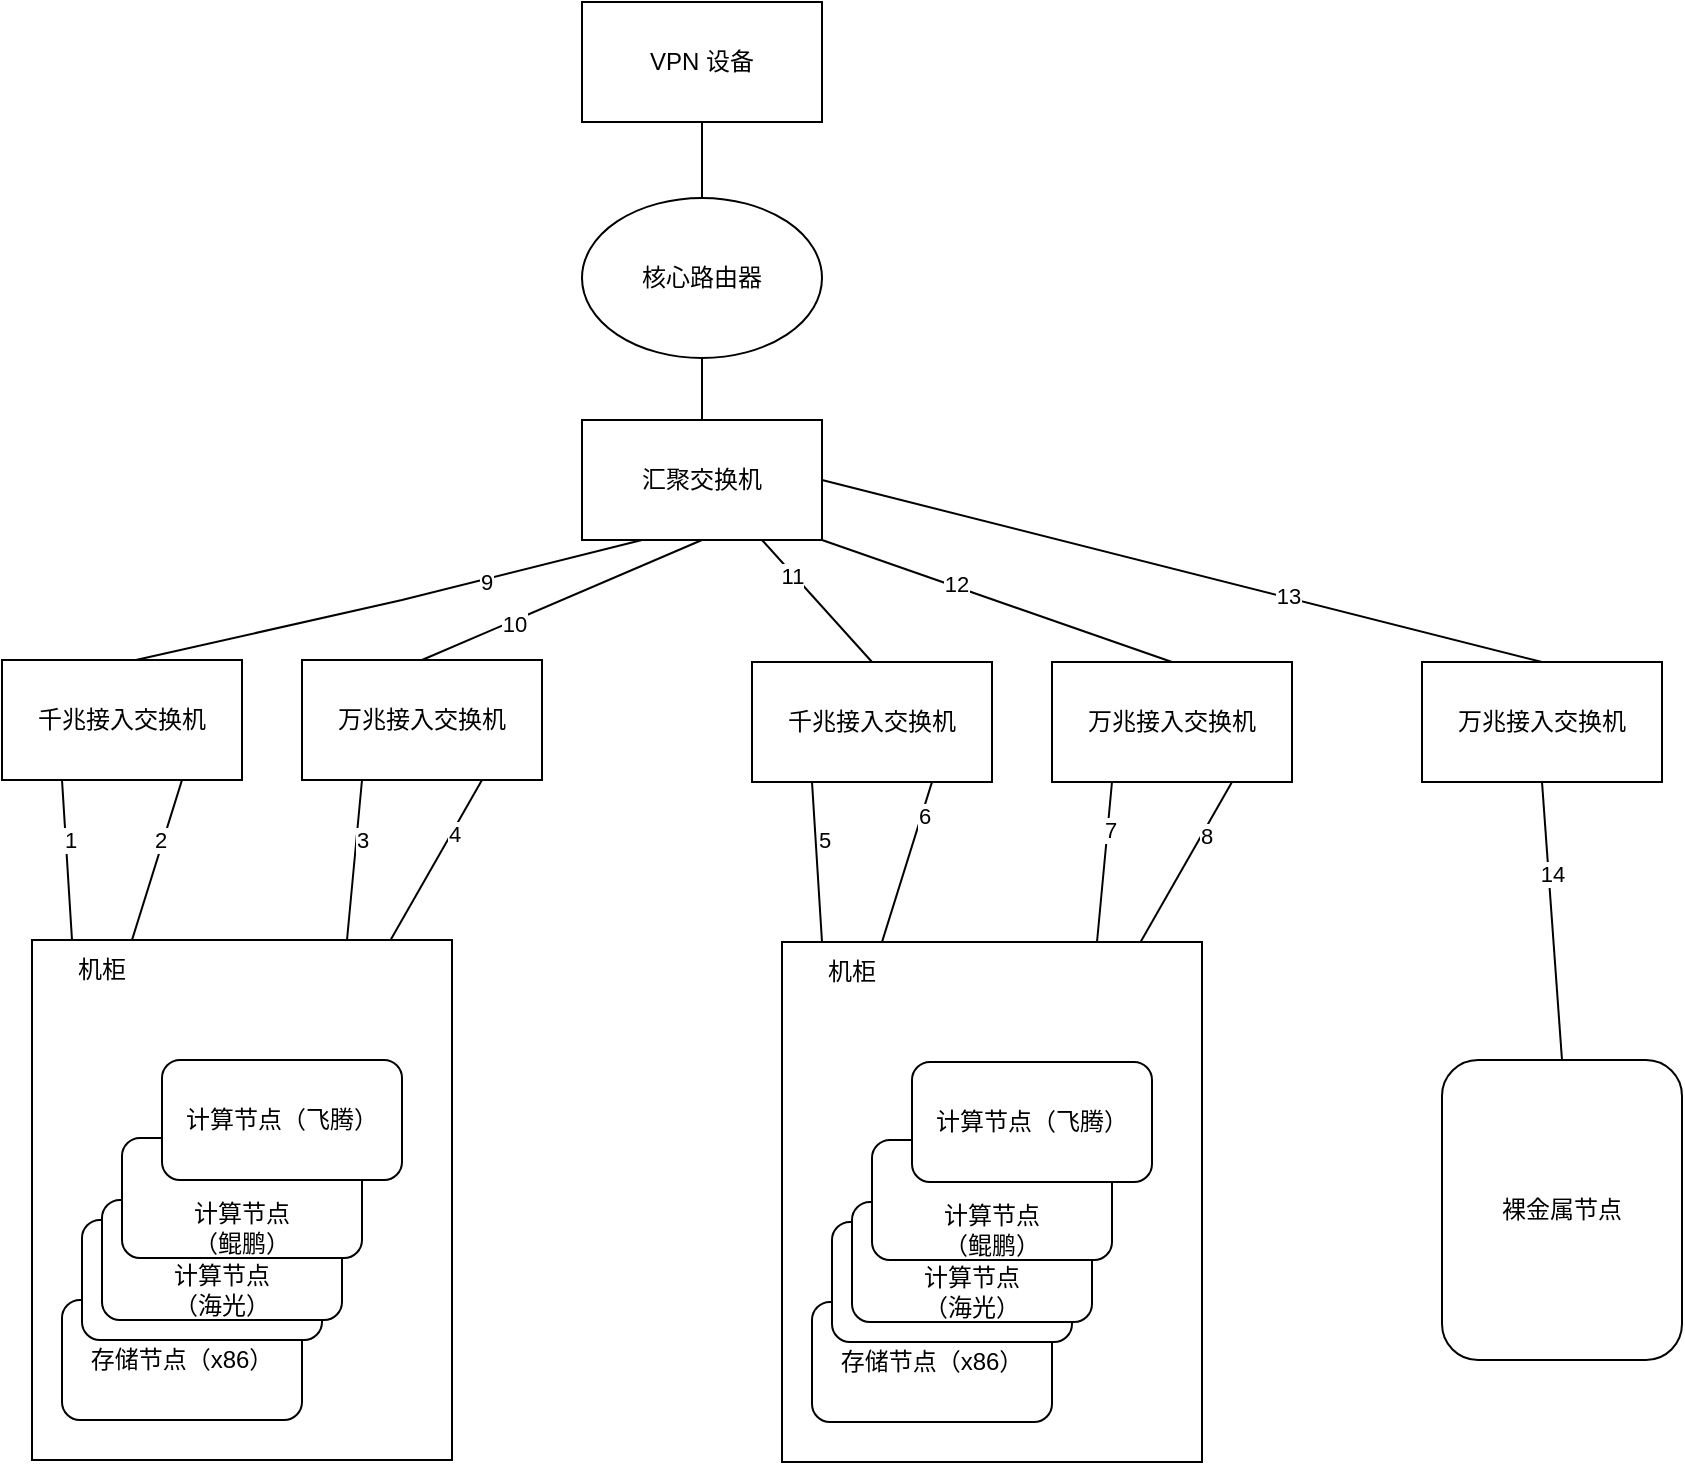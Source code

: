 <mxfile version="21.3.2" type="github">
  <diagram name="Page-1" id="O1ye7up01df49pl_UAR4">
    <mxGraphModel dx="1434" dy="1933" grid="1" gridSize="10" guides="1" tooltips="1" connect="1" arrows="1" fold="1" page="1" pageScale="1" pageWidth="827" pageHeight="1169" math="0" shadow="0">
      <root>
        <mxCell id="0" />
        <mxCell id="1" parent="0" />
        <mxCell id="qd1AUvaqK25Ui6o2QA2--8" value="" style="rounded=0;whiteSpace=wrap;html=1;" parent="1" vertex="1">
          <mxGeometry x="135" y="180" width="210" height="260" as="geometry" />
        </mxCell>
        <mxCell id="qd1AUvaqK25Ui6o2QA2--1" value="存储节点（x86）" style="rounded=1;whiteSpace=wrap;html=1;" parent="1" vertex="1">
          <mxGeometry x="150" y="360" width="120" height="60" as="geometry" />
        </mxCell>
        <mxCell id="qd1AUvaqK25Ui6o2QA2--2" value="" style="rounded=1;whiteSpace=wrap;html=1;" parent="1" vertex="1">
          <mxGeometry x="160" y="320" width="120" height="60" as="geometry" />
        </mxCell>
        <mxCell id="qd1AUvaqK25Ui6o2QA2--3" value="" style="rounded=1;whiteSpace=wrap;html=1;" parent="1" vertex="1">
          <mxGeometry x="170" y="310" width="120" height="60" as="geometry" />
        </mxCell>
        <mxCell id="qd1AUvaqK25Ui6o2QA2--4" value="" style="rounded=1;whiteSpace=wrap;html=1;" parent="1" vertex="1">
          <mxGeometry x="180" y="279" width="120" height="60" as="geometry" />
        </mxCell>
        <mxCell id="qd1AUvaqK25Ui6o2QA2--5" value="计算节点（飞腾）" style="rounded=1;whiteSpace=wrap;html=1;" parent="1" vertex="1">
          <mxGeometry x="200" y="240" width="120" height="60" as="geometry" />
        </mxCell>
        <mxCell id="qd1AUvaqK25Ui6o2QA2--6" value="计算节点（鲲鹏）" style="text;html=1;strokeColor=none;fillColor=none;align=center;verticalAlign=middle;whiteSpace=wrap;rounded=0;" parent="1" vertex="1">
          <mxGeometry x="210" y="309" width="60" height="30" as="geometry" />
        </mxCell>
        <mxCell id="qd1AUvaqK25Ui6o2QA2--7" value="计算节点（海光）" style="text;html=1;strokeColor=none;fillColor=none;align=center;verticalAlign=middle;whiteSpace=wrap;rounded=0;" parent="1" vertex="1">
          <mxGeometry x="200" y="340" width="60" height="30" as="geometry" />
        </mxCell>
        <mxCell id="qd1AUvaqK25Ui6o2QA2--9" value="机柜" style="text;html=1;strokeColor=none;fillColor=none;align=center;verticalAlign=middle;whiteSpace=wrap;rounded=0;" parent="1" vertex="1">
          <mxGeometry x="140" y="180" width="60" height="30" as="geometry" />
        </mxCell>
        <mxCell id="qd1AUvaqK25Ui6o2QA2--10" value="万兆接入交换机" style="rounded=0;whiteSpace=wrap;html=1;" parent="1" vertex="1">
          <mxGeometry x="270" y="40" width="120" height="60" as="geometry" />
        </mxCell>
        <mxCell id="qd1AUvaqK25Ui6o2QA2--12" value="汇聚交换机" style="rounded=0;whiteSpace=wrap;html=1;" parent="1" vertex="1">
          <mxGeometry x="410" y="-80" width="120" height="60" as="geometry" />
        </mxCell>
        <mxCell id="qd1AUvaqK25Ui6o2QA2--13" value="千兆接入交换机" style="rounded=0;whiteSpace=wrap;html=1;" parent="1" vertex="1">
          <mxGeometry x="120" y="40" width="120" height="60" as="geometry" />
        </mxCell>
        <mxCell id="qd1AUvaqK25Ui6o2QA2--15" value="核心路由器" style="ellipse;whiteSpace=wrap;html=1;" parent="1" vertex="1">
          <mxGeometry x="410" y="-191" width="120" height="80" as="geometry" />
        </mxCell>
        <mxCell id="qd1AUvaqK25Ui6o2QA2--25" value="VPN 设备" style="rounded=0;whiteSpace=wrap;html=1;" parent="1" vertex="1">
          <mxGeometry x="410" y="-289" width="120" height="60" as="geometry" />
        </mxCell>
        <mxCell id="qd1AUvaqK25Ui6o2QA2--26" value="" style="endArrow=none;html=1;rounded=0;entryX=0.25;entryY=1;entryDx=0;entryDy=0;exitX=0.25;exitY=0;exitDx=0;exitDy=0;" parent="1" source="qd1AUvaqK25Ui6o2QA2--9" target="qd1AUvaqK25Ui6o2QA2--13" edge="1">
          <mxGeometry width="50" height="50" relative="1" as="geometry">
            <mxPoint x="490" y="380" as="sourcePoint" />
            <mxPoint x="540" y="330" as="targetPoint" />
          </mxGeometry>
        </mxCell>
        <mxCell id="qd1AUvaqK25Ui6o2QA2--72" value="1" style="edgeLabel;html=1;align=center;verticalAlign=middle;resizable=0;points=[];" parent="qd1AUvaqK25Ui6o2QA2--26" vertex="1" connectable="0">
          <mxGeometry x="0.247" y="-2" relative="1" as="geometry">
            <mxPoint as="offset" />
          </mxGeometry>
        </mxCell>
        <mxCell id="qd1AUvaqK25Ui6o2QA2--27" value="" style="endArrow=none;html=1;rounded=0;entryX=0.75;entryY=1;entryDx=0;entryDy=0;exitX=0.75;exitY=0;exitDx=0;exitDy=0;" parent="1" source="qd1AUvaqK25Ui6o2QA2--9" target="qd1AUvaqK25Ui6o2QA2--13" edge="1">
          <mxGeometry width="50" height="50" relative="1" as="geometry">
            <mxPoint x="490" y="380" as="sourcePoint" />
            <mxPoint x="540" y="330" as="targetPoint" />
          </mxGeometry>
        </mxCell>
        <mxCell id="qd1AUvaqK25Ui6o2QA2--73" value="2" style="edgeLabel;html=1;align=center;verticalAlign=middle;resizable=0;points=[];" parent="qd1AUvaqK25Ui6o2QA2--27" vertex="1" connectable="0">
          <mxGeometry x="0.238" y="2" relative="1" as="geometry">
            <mxPoint as="offset" />
          </mxGeometry>
        </mxCell>
        <mxCell id="qd1AUvaqK25Ui6o2QA2--28" value="" style="endArrow=none;html=1;rounded=0;entryX=0.25;entryY=1;entryDx=0;entryDy=0;exitX=0.75;exitY=0;exitDx=0;exitDy=0;" parent="1" source="qd1AUvaqK25Ui6o2QA2--8" target="qd1AUvaqK25Ui6o2QA2--10" edge="1">
          <mxGeometry width="50" height="50" relative="1" as="geometry">
            <mxPoint x="490" y="380" as="sourcePoint" />
            <mxPoint x="540" y="330" as="targetPoint" />
          </mxGeometry>
        </mxCell>
        <mxCell id="qd1AUvaqK25Ui6o2QA2--74" value="3" style="edgeLabel;html=1;align=center;verticalAlign=middle;resizable=0;points=[];" parent="qd1AUvaqK25Ui6o2QA2--28" vertex="1" connectable="0">
          <mxGeometry x="0.257" y="-3" relative="1" as="geometry">
            <mxPoint as="offset" />
          </mxGeometry>
        </mxCell>
        <mxCell id="qd1AUvaqK25Ui6o2QA2--29" value="" style="endArrow=none;html=1;rounded=0;entryX=0.75;entryY=1;entryDx=0;entryDy=0;" parent="1" source="qd1AUvaqK25Ui6o2QA2--8" target="qd1AUvaqK25Ui6o2QA2--10" edge="1">
          <mxGeometry width="50" height="50" relative="1" as="geometry">
            <mxPoint x="490" y="380" as="sourcePoint" />
            <mxPoint x="540" y="330" as="targetPoint" />
          </mxGeometry>
        </mxCell>
        <mxCell id="qd1AUvaqK25Ui6o2QA2--75" value="4" style="edgeLabel;html=1;align=center;verticalAlign=middle;resizable=0;points=[];" parent="qd1AUvaqK25Ui6o2QA2--29" vertex="1" connectable="0">
          <mxGeometry x="0.34" y="-1" relative="1" as="geometry">
            <mxPoint as="offset" />
          </mxGeometry>
        </mxCell>
        <mxCell id="qd1AUvaqK25Ui6o2QA2--30" value="" style="rounded=0;whiteSpace=wrap;html=1;" parent="1" vertex="1">
          <mxGeometry x="510" y="181" width="210" height="260" as="geometry" />
        </mxCell>
        <mxCell id="qd1AUvaqK25Ui6o2QA2--31" value="存储节点（x86）" style="rounded=1;whiteSpace=wrap;html=1;" parent="1" vertex="1">
          <mxGeometry x="525" y="361" width="120" height="60" as="geometry" />
        </mxCell>
        <mxCell id="qd1AUvaqK25Ui6o2QA2--32" value="" style="rounded=1;whiteSpace=wrap;html=1;" parent="1" vertex="1">
          <mxGeometry x="535" y="321" width="120" height="60" as="geometry" />
        </mxCell>
        <mxCell id="qd1AUvaqK25Ui6o2QA2--33" value="" style="rounded=1;whiteSpace=wrap;html=1;" parent="1" vertex="1">
          <mxGeometry x="545" y="311" width="120" height="60" as="geometry" />
        </mxCell>
        <mxCell id="qd1AUvaqK25Ui6o2QA2--34" value="" style="rounded=1;whiteSpace=wrap;html=1;" parent="1" vertex="1">
          <mxGeometry x="555" y="280" width="120" height="60" as="geometry" />
        </mxCell>
        <mxCell id="qd1AUvaqK25Ui6o2QA2--35" value="计算节点（飞腾）" style="rounded=1;whiteSpace=wrap;html=1;" parent="1" vertex="1">
          <mxGeometry x="575" y="241" width="120" height="60" as="geometry" />
        </mxCell>
        <mxCell id="qd1AUvaqK25Ui6o2QA2--36" value="计算节点（鲲鹏）" style="text;html=1;strokeColor=none;fillColor=none;align=center;verticalAlign=middle;whiteSpace=wrap;rounded=0;" parent="1" vertex="1">
          <mxGeometry x="585" y="310" width="60" height="30" as="geometry" />
        </mxCell>
        <mxCell id="qd1AUvaqK25Ui6o2QA2--37" value="计算节点（海光）" style="text;html=1;strokeColor=none;fillColor=none;align=center;verticalAlign=middle;whiteSpace=wrap;rounded=0;" parent="1" vertex="1">
          <mxGeometry x="575" y="341" width="60" height="30" as="geometry" />
        </mxCell>
        <mxCell id="qd1AUvaqK25Ui6o2QA2--38" value="机柜" style="text;html=1;strokeColor=none;fillColor=none;align=center;verticalAlign=middle;whiteSpace=wrap;rounded=0;" parent="1" vertex="1">
          <mxGeometry x="515" y="181" width="60" height="30" as="geometry" />
        </mxCell>
        <mxCell id="qd1AUvaqK25Ui6o2QA2--39" value="万兆接入交换机" style="rounded=0;whiteSpace=wrap;html=1;" parent="1" vertex="1">
          <mxGeometry x="645" y="41" width="120" height="60" as="geometry" />
        </mxCell>
        <mxCell id="qd1AUvaqK25Ui6o2QA2--40" value="千兆接入交换机" style="rounded=0;whiteSpace=wrap;html=1;" parent="1" vertex="1">
          <mxGeometry x="495" y="41" width="120" height="60" as="geometry" />
        </mxCell>
        <mxCell id="qd1AUvaqK25Ui6o2QA2--41" value="" style="endArrow=none;html=1;rounded=0;entryX=0.25;entryY=1;entryDx=0;entryDy=0;exitX=0.25;exitY=0;exitDx=0;exitDy=0;" parent="1" source="qd1AUvaqK25Ui6o2QA2--38" target="qd1AUvaqK25Ui6o2QA2--40" edge="1">
          <mxGeometry width="50" height="50" relative="1" as="geometry">
            <mxPoint x="865" y="381" as="sourcePoint" />
            <mxPoint x="915" y="331" as="targetPoint" />
          </mxGeometry>
        </mxCell>
        <mxCell id="qd1AUvaqK25Ui6o2QA2--76" value="5" style="edgeLabel;html=1;align=center;verticalAlign=middle;resizable=0;points=[];" parent="qd1AUvaqK25Ui6o2QA2--41" vertex="1" connectable="0">
          <mxGeometry x="0.269" y="-4" relative="1" as="geometry">
            <mxPoint as="offset" />
          </mxGeometry>
        </mxCell>
        <mxCell id="qd1AUvaqK25Ui6o2QA2--42" value="" style="endArrow=none;html=1;rounded=0;entryX=0.75;entryY=1;entryDx=0;entryDy=0;exitX=0.75;exitY=0;exitDx=0;exitDy=0;" parent="1" source="qd1AUvaqK25Ui6o2QA2--38" target="qd1AUvaqK25Ui6o2QA2--40" edge="1">
          <mxGeometry width="50" height="50" relative="1" as="geometry">
            <mxPoint x="865" y="381" as="sourcePoint" />
            <mxPoint x="915" y="331" as="targetPoint" />
          </mxGeometry>
        </mxCell>
        <mxCell id="qd1AUvaqK25Ui6o2QA2--77" value="6" style="edgeLabel;html=1;align=center;verticalAlign=middle;resizable=0;points=[];" parent="qd1AUvaqK25Ui6o2QA2--42" vertex="1" connectable="0">
          <mxGeometry x="0.584" y="-1" relative="1" as="geometry">
            <mxPoint as="offset" />
          </mxGeometry>
        </mxCell>
        <mxCell id="qd1AUvaqK25Ui6o2QA2--43" value="" style="endArrow=none;html=1;rounded=0;entryX=0.25;entryY=1;entryDx=0;entryDy=0;exitX=0.75;exitY=0;exitDx=0;exitDy=0;" parent="1" source="qd1AUvaqK25Ui6o2QA2--30" target="qd1AUvaqK25Ui6o2QA2--39" edge="1">
          <mxGeometry width="50" height="50" relative="1" as="geometry">
            <mxPoint x="865" y="381" as="sourcePoint" />
            <mxPoint x="915" y="331" as="targetPoint" />
          </mxGeometry>
        </mxCell>
        <mxCell id="qd1AUvaqK25Ui6o2QA2--78" value="7" style="edgeLabel;html=1;align=center;verticalAlign=middle;resizable=0;points=[];" parent="qd1AUvaqK25Ui6o2QA2--43" vertex="1" connectable="0">
          <mxGeometry x="0.403" y="-1" relative="1" as="geometry">
            <mxPoint as="offset" />
          </mxGeometry>
        </mxCell>
        <mxCell id="qd1AUvaqK25Ui6o2QA2--44" value="" style="endArrow=none;html=1;rounded=0;entryX=0.75;entryY=1;entryDx=0;entryDy=0;" parent="1" source="qd1AUvaqK25Ui6o2QA2--30" target="qd1AUvaqK25Ui6o2QA2--39" edge="1">
          <mxGeometry width="50" height="50" relative="1" as="geometry">
            <mxPoint x="865" y="381" as="sourcePoint" />
            <mxPoint x="915" y="331" as="targetPoint" />
          </mxGeometry>
        </mxCell>
        <mxCell id="qd1AUvaqK25Ui6o2QA2--79" value="8" style="edgeLabel;html=1;align=center;verticalAlign=middle;resizable=0;points=[];" parent="qd1AUvaqK25Ui6o2QA2--44" vertex="1" connectable="0">
          <mxGeometry x="0.351" y="-2" relative="1" as="geometry">
            <mxPoint as="offset" />
          </mxGeometry>
        </mxCell>
        <mxCell id="qd1AUvaqK25Ui6o2QA2--45" value="" style="endArrow=none;html=1;rounded=0;entryX=0.25;entryY=1;entryDx=0;entryDy=0;exitX=0.558;exitY=0;exitDx=0;exitDy=0;exitPerimeter=0;" parent="1" source="qd1AUvaqK25Ui6o2QA2--13" target="qd1AUvaqK25Ui6o2QA2--12" edge="1">
          <mxGeometry width="50" height="50" relative="1" as="geometry">
            <mxPoint x="490" y="180" as="sourcePoint" />
            <mxPoint x="540" y="130" as="targetPoint" />
            <Array as="points">
              <mxPoint x="320" y="10" />
            </Array>
          </mxGeometry>
        </mxCell>
        <mxCell id="qd1AUvaqK25Ui6o2QA2--80" value="9" style="edgeLabel;html=1;align=center;verticalAlign=middle;resizable=0;points=[];" parent="qd1AUvaqK25Ui6o2QA2--45" vertex="1" connectable="0">
          <mxGeometry x="0.388" y="-1" relative="1" as="geometry">
            <mxPoint x="-1" as="offset" />
          </mxGeometry>
        </mxCell>
        <mxCell id="qd1AUvaqK25Ui6o2QA2--46" value="" style="endArrow=none;html=1;rounded=0;entryX=0.5;entryY=1;entryDx=0;entryDy=0;exitX=0.5;exitY=0;exitDx=0;exitDy=0;" parent="1" source="qd1AUvaqK25Ui6o2QA2--10" target="qd1AUvaqK25Ui6o2QA2--12" edge="1">
          <mxGeometry width="50" height="50" relative="1" as="geometry">
            <mxPoint x="490" y="180" as="sourcePoint" />
            <mxPoint x="540" y="130" as="targetPoint" />
          </mxGeometry>
        </mxCell>
        <mxCell id="qd1AUvaqK25Ui6o2QA2--81" value="10" style="edgeLabel;html=1;align=center;verticalAlign=middle;resizable=0;points=[];" parent="qd1AUvaqK25Ui6o2QA2--46" vertex="1" connectable="0">
          <mxGeometry x="-0.347" y="-1" relative="1" as="geometry">
            <mxPoint as="offset" />
          </mxGeometry>
        </mxCell>
        <mxCell id="qd1AUvaqK25Ui6o2QA2--47" value="" style="endArrow=none;html=1;rounded=0;entryX=0.75;entryY=1;entryDx=0;entryDy=0;exitX=0.5;exitY=0;exitDx=0;exitDy=0;" parent="1" source="qd1AUvaqK25Ui6o2QA2--40" target="qd1AUvaqK25Ui6o2QA2--12" edge="1">
          <mxGeometry width="50" height="50" relative="1" as="geometry">
            <mxPoint x="490" y="180" as="sourcePoint" />
            <mxPoint x="540" y="130" as="targetPoint" />
          </mxGeometry>
        </mxCell>
        <mxCell id="qd1AUvaqK25Ui6o2QA2--82" value="11" style="edgeLabel;html=1;align=center;verticalAlign=middle;resizable=0;points=[];" parent="qd1AUvaqK25Ui6o2QA2--47" vertex="1" connectable="0">
          <mxGeometry x="0.43" y="1" relative="1" as="geometry">
            <mxPoint as="offset" />
          </mxGeometry>
        </mxCell>
        <mxCell id="qd1AUvaqK25Ui6o2QA2--48" value="" style="endArrow=none;html=1;rounded=0;entryX=1;entryY=1;entryDx=0;entryDy=0;exitX=0.5;exitY=0;exitDx=0;exitDy=0;" parent="1" source="qd1AUvaqK25Ui6o2QA2--39" target="qd1AUvaqK25Ui6o2QA2--12" edge="1">
          <mxGeometry width="50" height="50" relative="1" as="geometry">
            <mxPoint x="490" y="180" as="sourcePoint" />
            <mxPoint x="540" y="130" as="targetPoint" />
          </mxGeometry>
        </mxCell>
        <mxCell id="qd1AUvaqK25Ui6o2QA2--83" value="12" style="edgeLabel;html=1;align=center;verticalAlign=middle;resizable=0;points=[];" parent="qd1AUvaqK25Ui6o2QA2--48" vertex="1" connectable="0">
          <mxGeometry x="0.249" y="-1" relative="1" as="geometry">
            <mxPoint as="offset" />
          </mxGeometry>
        </mxCell>
        <mxCell id="qd1AUvaqK25Ui6o2QA2--49" value="" style="endArrow=none;html=1;rounded=0;entryX=0.5;entryY=1;entryDx=0;entryDy=0;exitX=0.5;exitY=0;exitDx=0;exitDy=0;" parent="1" source="qd1AUvaqK25Ui6o2QA2--12" target="qd1AUvaqK25Ui6o2QA2--15" edge="1">
          <mxGeometry width="50" height="50" relative="1" as="geometry">
            <mxPoint x="490" y="80" as="sourcePoint" />
            <mxPoint x="540" y="30" as="targetPoint" />
          </mxGeometry>
        </mxCell>
        <mxCell id="qd1AUvaqK25Ui6o2QA2--50" value="" style="endArrow=none;html=1;rounded=0;entryX=0.5;entryY=1;entryDx=0;entryDy=0;exitX=0.5;exitY=0;exitDx=0;exitDy=0;" parent="1" source="qd1AUvaqK25Ui6o2QA2--15" target="qd1AUvaqK25Ui6o2QA2--25" edge="1">
          <mxGeometry width="50" height="50" relative="1" as="geometry">
            <mxPoint x="490" y="-20" as="sourcePoint" />
            <mxPoint x="540" y="-70" as="targetPoint" />
          </mxGeometry>
        </mxCell>
        <mxCell id="qd1AUvaqK25Ui6o2QA2--91" value="万兆接入交换机" style="rounded=0;whiteSpace=wrap;html=1;" parent="1" vertex="1">
          <mxGeometry x="830" y="41" width="120" height="60" as="geometry" />
        </mxCell>
        <mxCell id="qd1AUvaqK25Ui6o2QA2--92" value="裸金属节点" style="rounded=1;whiteSpace=wrap;html=1;" parent="1" vertex="1">
          <mxGeometry x="840" y="240" width="120" height="150" as="geometry" />
        </mxCell>
        <mxCell id="qd1AUvaqK25Ui6o2QA2--93" value="" style="endArrow=none;html=1;rounded=0;exitX=0.5;exitY=0;exitDx=0;exitDy=0;entryX=0.5;entryY=1;entryDx=0;entryDy=0;" parent="1" source="qd1AUvaqK25Ui6o2QA2--92" target="qd1AUvaqK25Ui6o2QA2--91" edge="1">
          <mxGeometry width="50" height="50" relative="1" as="geometry">
            <mxPoint x="500" y="260" as="sourcePoint" />
            <mxPoint x="550" y="210" as="targetPoint" />
          </mxGeometry>
        </mxCell>
        <mxCell id="qd1AUvaqK25Ui6o2QA2--96" value="14" style="edgeLabel;html=1;align=center;verticalAlign=middle;resizable=0;points=[];" parent="qd1AUvaqK25Ui6o2QA2--93" vertex="1" connectable="0">
          <mxGeometry x="0.337" y="-1" relative="1" as="geometry">
            <mxPoint as="offset" />
          </mxGeometry>
        </mxCell>
        <mxCell id="qd1AUvaqK25Ui6o2QA2--94" value="" style="endArrow=none;html=1;rounded=0;entryX=0.5;entryY=0;entryDx=0;entryDy=0;exitX=1;exitY=0.5;exitDx=0;exitDy=0;" parent="1" source="qd1AUvaqK25Ui6o2QA2--12" target="qd1AUvaqK25Ui6o2QA2--91" edge="1">
          <mxGeometry width="50" height="50" relative="1" as="geometry">
            <mxPoint x="500" y="260" as="sourcePoint" />
            <mxPoint x="550" y="210" as="targetPoint" />
          </mxGeometry>
        </mxCell>
        <mxCell id="qd1AUvaqK25Ui6o2QA2--95" value="13" style="edgeLabel;html=1;align=center;verticalAlign=middle;resizable=0;points=[];" parent="qd1AUvaqK25Ui6o2QA2--94" vertex="1" connectable="0">
          <mxGeometry x="0.293" y="1" relative="1" as="geometry">
            <mxPoint as="offset" />
          </mxGeometry>
        </mxCell>
      </root>
    </mxGraphModel>
  </diagram>
</mxfile>
